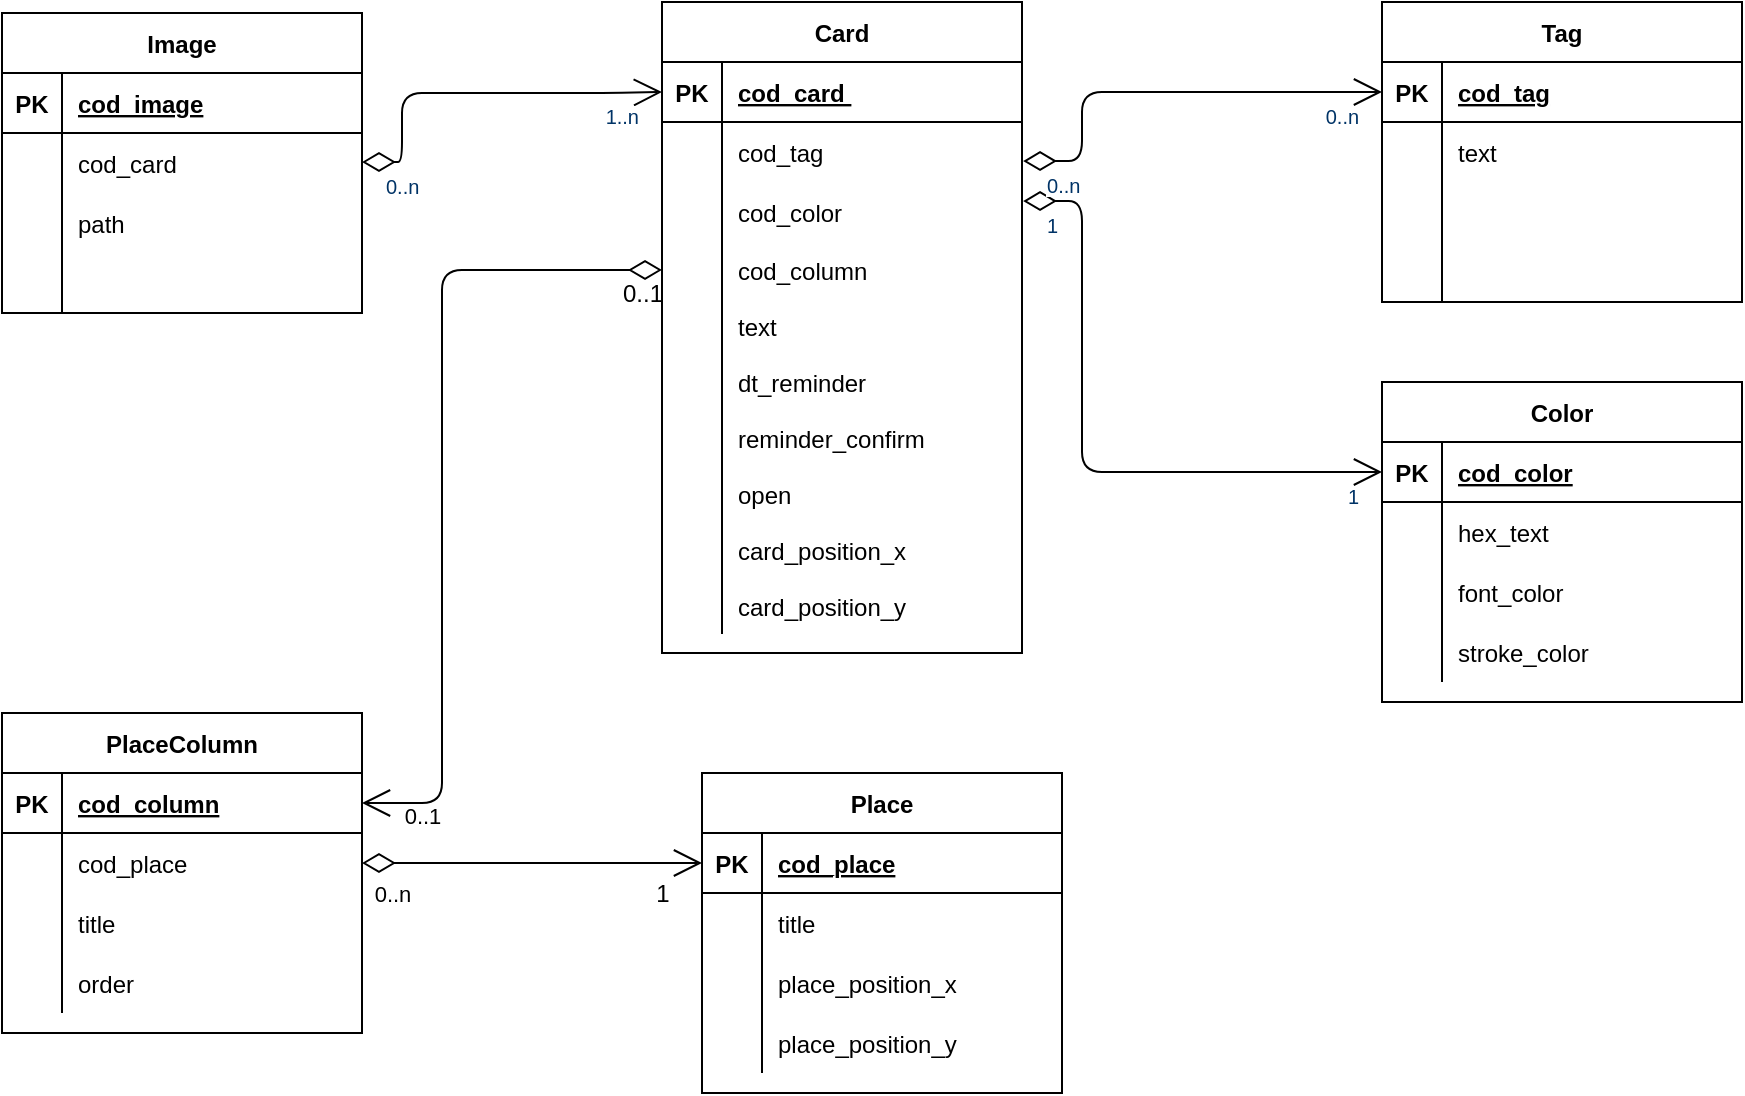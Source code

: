 <mxfile version="15.8.3" type="device"><diagram name="Page-1" id="efa7a0a1-bf9b-a30e-e6df-94a7791c09e9"><mxGraphModel dx="1192" dy="1532" grid="1" gridSize="10" guides="1" tooltips="1" connect="1" arrows="1" fold="1" page="1" pageScale="1" pageWidth="826" pageHeight="1169" background="none" math="0" shadow="0"><root><mxCell id="0"/><mxCell id="1" parent="0"/><mxCell id="PaAdNtw5vP3OzIcPFdJl-118" value="Card" style="shape=table;startSize=30;container=1;collapsible=1;childLayout=tableLayout;fixedRows=1;rowLines=0;fontStyle=1;align=center;resizeLast=1;" vertex="1" parent="1"><mxGeometry x="2050" y="80" width="180" height="325.5" as="geometry"><mxRectangle x="1900" y="310" width="60" height="30" as="alternateBounds"/></mxGeometry></mxCell><mxCell id="PaAdNtw5vP3OzIcPFdJl-119" value="" style="shape=partialRectangle;collapsible=0;dropTarget=0;pointerEvents=0;fillColor=none;top=0;left=0;bottom=1;right=0;points=[[0,0.5],[1,0.5]];portConstraint=eastwest;" vertex="1" parent="PaAdNtw5vP3OzIcPFdJl-118"><mxGeometry y="30" width="180" height="30" as="geometry"/></mxCell><mxCell id="PaAdNtw5vP3OzIcPFdJl-120" value="PK" style="shape=partialRectangle;connectable=0;fillColor=none;top=0;left=0;bottom=0;right=0;fontStyle=1;overflow=hidden;" vertex="1" parent="PaAdNtw5vP3OzIcPFdJl-119"><mxGeometry width="30" height="30" as="geometry"><mxRectangle width="30" height="30" as="alternateBounds"/></mxGeometry></mxCell><mxCell id="PaAdNtw5vP3OzIcPFdJl-121" value="cod_card " style="shape=partialRectangle;connectable=0;fillColor=none;top=0;left=0;bottom=0;right=0;align=left;spacingLeft=6;fontStyle=5;overflow=hidden;" vertex="1" parent="PaAdNtw5vP3OzIcPFdJl-119"><mxGeometry x="30" width="150" height="30" as="geometry"><mxRectangle width="150" height="30" as="alternateBounds"/></mxGeometry></mxCell><mxCell id="PaAdNtw5vP3OzIcPFdJl-122" value="" style="shape=partialRectangle;collapsible=0;dropTarget=0;pointerEvents=0;fillColor=none;top=0;left=0;bottom=0;right=0;points=[[0,0.5],[1,0.5]];portConstraint=eastwest;" vertex="1" parent="PaAdNtw5vP3OzIcPFdJl-118"><mxGeometry y="60" width="180" height="30" as="geometry"/></mxCell><mxCell id="PaAdNtw5vP3OzIcPFdJl-123" value="" style="shape=partialRectangle;connectable=0;fillColor=none;top=0;left=0;bottom=0;right=0;editable=1;overflow=hidden;" vertex="1" parent="PaAdNtw5vP3OzIcPFdJl-122"><mxGeometry width="30" height="30" as="geometry"><mxRectangle width="30" height="30" as="alternateBounds"/></mxGeometry></mxCell><mxCell id="PaAdNtw5vP3OzIcPFdJl-124" value="cod_tag        " style="shape=partialRectangle;connectable=0;fillColor=none;top=0;left=0;bottom=0;right=0;align=left;spacingLeft=6;overflow=hidden;" vertex="1" parent="PaAdNtw5vP3OzIcPFdJl-122"><mxGeometry x="30" width="150" height="30" as="geometry"><mxRectangle width="150" height="30" as="alternateBounds"/></mxGeometry></mxCell><mxCell id="PaAdNtw5vP3OzIcPFdJl-125" value="" style="shape=partialRectangle;collapsible=0;dropTarget=0;pointerEvents=0;fillColor=none;top=0;left=0;bottom=0;right=0;points=[[0,0.5],[1,0.5]];portConstraint=eastwest;" vertex="1" parent="PaAdNtw5vP3OzIcPFdJl-118"><mxGeometry y="90" width="180" height="30" as="geometry"/></mxCell><mxCell id="PaAdNtw5vP3OzIcPFdJl-126" value="" style="shape=partialRectangle;connectable=0;fillColor=none;top=0;left=0;bottom=0;right=0;editable=1;overflow=hidden;" vertex="1" parent="PaAdNtw5vP3OzIcPFdJl-125"><mxGeometry width="30" height="30" as="geometry"><mxRectangle width="30" height="30" as="alternateBounds"/></mxGeometry></mxCell><mxCell id="PaAdNtw5vP3OzIcPFdJl-127" value="cod_color" style="shape=partialRectangle;connectable=0;fillColor=none;top=0;left=0;bottom=0;right=0;align=left;spacingLeft=6;overflow=hidden;" vertex="1" parent="PaAdNtw5vP3OzIcPFdJl-125"><mxGeometry x="30" width="150" height="30" as="geometry"><mxRectangle width="150" height="30" as="alternateBounds"/></mxGeometry></mxCell><mxCell id="PaAdNtw5vP3OzIcPFdJl-128" value="" style="shape=partialRectangle;collapsible=0;dropTarget=0;pointerEvents=0;fillColor=none;top=0;left=0;bottom=0;right=0;points=[[0,0.5],[1,0.5]];portConstraint=eastwest;" vertex="1" parent="PaAdNtw5vP3OzIcPFdJl-118"><mxGeometry y="120" width="180" height="28" as="geometry"/></mxCell><mxCell id="PaAdNtw5vP3OzIcPFdJl-129" value="" style="shape=partialRectangle;connectable=0;fillColor=none;top=0;left=0;bottom=0;right=0;editable=1;overflow=hidden;" vertex="1" parent="PaAdNtw5vP3OzIcPFdJl-128"><mxGeometry width="30" height="28" as="geometry"><mxRectangle width="30" height="28" as="alternateBounds"/></mxGeometry></mxCell><mxCell id="PaAdNtw5vP3OzIcPFdJl-130" value="cod_column" style="shape=partialRectangle;connectable=0;fillColor=none;top=0;left=0;bottom=0;right=0;align=left;spacingLeft=6;overflow=hidden;" vertex="1" parent="PaAdNtw5vP3OzIcPFdJl-128"><mxGeometry x="30" width="150" height="28" as="geometry"><mxRectangle width="150" height="28" as="alternateBounds"/></mxGeometry></mxCell><mxCell id="PaAdNtw5vP3OzIcPFdJl-132" value="" style="shape=partialRectangle;collapsible=0;dropTarget=0;pointerEvents=0;fillColor=none;top=0;left=0;bottom=0;right=0;points=[[0,0.5],[1,0.5]];portConstraint=eastwest;" vertex="1" parent="PaAdNtw5vP3OzIcPFdJl-118"><mxGeometry y="148" width="180" height="28" as="geometry"/></mxCell><mxCell id="PaAdNtw5vP3OzIcPFdJl-133" value="" style="shape=partialRectangle;connectable=0;fillColor=none;top=0;left=0;bottom=0;right=0;editable=1;overflow=hidden;" vertex="1" parent="PaAdNtw5vP3OzIcPFdJl-132"><mxGeometry width="30" height="28" as="geometry"><mxRectangle width="30" height="28" as="alternateBounds"/></mxGeometry></mxCell><mxCell id="PaAdNtw5vP3OzIcPFdJl-134" value="text" style="shape=partialRectangle;connectable=0;fillColor=none;top=0;left=0;bottom=0;right=0;align=left;spacingLeft=6;overflow=hidden;" vertex="1" parent="PaAdNtw5vP3OzIcPFdJl-132"><mxGeometry x="30" width="150" height="28" as="geometry"><mxRectangle width="150" height="28" as="alternateBounds"/></mxGeometry></mxCell><mxCell id="PaAdNtw5vP3OzIcPFdJl-135" value="" style="shape=partialRectangle;collapsible=0;dropTarget=0;pointerEvents=0;fillColor=none;top=0;left=0;bottom=0;right=0;points=[[0,0.5],[1,0.5]];portConstraint=eastwest;" vertex="1" parent="PaAdNtw5vP3OzIcPFdJl-118"><mxGeometry y="176" width="180" height="28" as="geometry"/></mxCell><mxCell id="PaAdNtw5vP3OzIcPFdJl-136" value="" style="shape=partialRectangle;connectable=0;fillColor=none;top=0;left=0;bottom=0;right=0;editable=1;overflow=hidden;" vertex="1" parent="PaAdNtw5vP3OzIcPFdJl-135"><mxGeometry width="30" height="28" as="geometry"><mxRectangle width="30" height="28" as="alternateBounds"/></mxGeometry></mxCell><mxCell id="PaAdNtw5vP3OzIcPFdJl-137" value="dt_reminder" style="shape=partialRectangle;connectable=0;fillColor=none;top=0;left=0;bottom=0;right=0;align=left;spacingLeft=6;overflow=hidden;" vertex="1" parent="PaAdNtw5vP3OzIcPFdJl-135"><mxGeometry x="30" width="150" height="28" as="geometry"><mxRectangle width="150" height="28" as="alternateBounds"/></mxGeometry></mxCell><mxCell id="PaAdNtw5vP3OzIcPFdJl-138" value="" style="shape=partialRectangle;collapsible=0;dropTarget=0;pointerEvents=0;fillColor=none;top=0;left=0;bottom=0;right=0;points=[[0,0.5],[1,0.5]];portConstraint=eastwest;" vertex="1" parent="PaAdNtw5vP3OzIcPFdJl-118"><mxGeometry y="204" width="180" height="28" as="geometry"/></mxCell><mxCell id="PaAdNtw5vP3OzIcPFdJl-139" value="" style="shape=partialRectangle;connectable=0;fillColor=none;top=0;left=0;bottom=0;right=0;editable=1;overflow=hidden;" vertex="1" parent="PaAdNtw5vP3OzIcPFdJl-138"><mxGeometry width="30" height="28" as="geometry"><mxRectangle width="30" height="28" as="alternateBounds"/></mxGeometry></mxCell><mxCell id="PaAdNtw5vP3OzIcPFdJl-140" value="reminder_confirm" style="shape=partialRectangle;connectable=0;fillColor=none;top=0;left=0;bottom=0;right=0;align=left;spacingLeft=6;overflow=hidden;" vertex="1" parent="PaAdNtw5vP3OzIcPFdJl-138"><mxGeometry x="30" width="150" height="28" as="geometry"><mxRectangle width="150" height="28" as="alternateBounds"/></mxGeometry></mxCell><mxCell id="PaAdNtw5vP3OzIcPFdJl-141" value="" style="shape=partialRectangle;collapsible=0;dropTarget=0;pointerEvents=0;fillColor=none;top=0;left=0;bottom=0;right=0;points=[[0,0.5],[1,0.5]];portConstraint=eastwest;" vertex="1" parent="PaAdNtw5vP3OzIcPFdJl-118"><mxGeometry y="232" width="180" height="28" as="geometry"/></mxCell><mxCell id="PaAdNtw5vP3OzIcPFdJl-142" value="" style="shape=partialRectangle;connectable=0;fillColor=none;top=0;left=0;bottom=0;right=0;editable=1;overflow=hidden;" vertex="1" parent="PaAdNtw5vP3OzIcPFdJl-141"><mxGeometry width="30" height="28" as="geometry"><mxRectangle width="30" height="28" as="alternateBounds"/></mxGeometry></mxCell><mxCell id="PaAdNtw5vP3OzIcPFdJl-143" value="open" style="shape=partialRectangle;connectable=0;fillColor=none;top=0;left=0;bottom=0;right=0;align=left;spacingLeft=6;overflow=hidden;" vertex="1" parent="PaAdNtw5vP3OzIcPFdJl-141"><mxGeometry x="30" width="150" height="28" as="geometry"><mxRectangle width="150" height="28" as="alternateBounds"/></mxGeometry></mxCell><mxCell id="PaAdNtw5vP3OzIcPFdJl-144" value="" style="shape=partialRectangle;collapsible=0;dropTarget=0;pointerEvents=0;fillColor=none;top=0;left=0;bottom=0;right=0;points=[[0,0.5],[1,0.5]];portConstraint=eastwest;" vertex="1" parent="PaAdNtw5vP3OzIcPFdJl-118"><mxGeometry y="260" width="180" height="28" as="geometry"/></mxCell><mxCell id="PaAdNtw5vP3OzIcPFdJl-145" value="" style="shape=partialRectangle;connectable=0;fillColor=none;top=0;left=0;bottom=0;right=0;editable=1;overflow=hidden;" vertex="1" parent="PaAdNtw5vP3OzIcPFdJl-144"><mxGeometry width="30" height="28" as="geometry"><mxRectangle width="30" height="28" as="alternateBounds"/></mxGeometry></mxCell><mxCell id="PaAdNtw5vP3OzIcPFdJl-146" value="card_position_x" style="shape=partialRectangle;connectable=0;fillColor=none;top=0;left=0;bottom=0;right=0;align=left;spacingLeft=6;overflow=hidden;" vertex="1" parent="PaAdNtw5vP3OzIcPFdJl-144"><mxGeometry x="30" width="150" height="28" as="geometry"><mxRectangle width="150" height="28" as="alternateBounds"/></mxGeometry></mxCell><mxCell id="PaAdNtw5vP3OzIcPFdJl-153" value="" style="shape=partialRectangle;collapsible=0;dropTarget=0;pointerEvents=0;fillColor=none;top=0;left=0;bottom=0;right=0;points=[[0,0.5],[1,0.5]];portConstraint=eastwest;" vertex="1" parent="PaAdNtw5vP3OzIcPFdJl-118"><mxGeometry y="288" width="180" height="28" as="geometry"/></mxCell><mxCell id="PaAdNtw5vP3OzIcPFdJl-154" value="" style="shape=partialRectangle;connectable=0;fillColor=none;top=0;left=0;bottom=0;right=0;editable=1;overflow=hidden;" vertex="1" parent="PaAdNtw5vP3OzIcPFdJl-153"><mxGeometry width="30" height="28" as="geometry"><mxRectangle width="30" height="28" as="alternateBounds"/></mxGeometry></mxCell><mxCell id="PaAdNtw5vP3OzIcPFdJl-155" value="card_position_y" style="shape=partialRectangle;connectable=0;fillColor=none;top=0;left=0;bottom=0;right=0;align=left;spacingLeft=6;overflow=hidden;" vertex="1" parent="PaAdNtw5vP3OzIcPFdJl-153"><mxGeometry x="30" width="150" height="28" as="geometry"><mxRectangle width="150" height="28" as="alternateBounds"/></mxGeometry></mxCell><mxCell id="PaAdNtw5vP3OzIcPFdJl-156" value="Color" style="shape=table;startSize=30;container=1;collapsible=1;childLayout=tableLayout;fixedRows=1;rowLines=0;fontStyle=1;align=center;resizeLast=1;" vertex="1" parent="1"><mxGeometry x="2410" y="270" width="180" height="160" as="geometry"/></mxCell><mxCell id="PaAdNtw5vP3OzIcPFdJl-157" value="" style="shape=partialRectangle;collapsible=0;dropTarget=0;pointerEvents=0;fillColor=none;top=0;left=0;bottom=1;right=0;points=[[0,0.5],[1,0.5]];portConstraint=eastwest;" vertex="1" parent="PaAdNtw5vP3OzIcPFdJl-156"><mxGeometry y="30" width="180" height="30" as="geometry"/></mxCell><mxCell id="PaAdNtw5vP3OzIcPFdJl-158" value="PK" style="shape=partialRectangle;connectable=0;fillColor=none;top=0;left=0;bottom=0;right=0;fontStyle=1;overflow=hidden;" vertex="1" parent="PaAdNtw5vP3OzIcPFdJl-157"><mxGeometry width="30" height="30" as="geometry"><mxRectangle width="30" height="30" as="alternateBounds"/></mxGeometry></mxCell><mxCell id="PaAdNtw5vP3OzIcPFdJl-159" value="cod_color" style="shape=partialRectangle;connectable=0;fillColor=none;top=0;left=0;bottom=0;right=0;align=left;spacingLeft=6;fontStyle=5;overflow=hidden;" vertex="1" parent="PaAdNtw5vP3OzIcPFdJl-157"><mxGeometry x="30" width="150" height="30" as="geometry"><mxRectangle width="150" height="30" as="alternateBounds"/></mxGeometry></mxCell><mxCell id="PaAdNtw5vP3OzIcPFdJl-160" value="" style="shape=partialRectangle;collapsible=0;dropTarget=0;pointerEvents=0;fillColor=none;top=0;left=0;bottom=0;right=0;points=[[0,0.5],[1,0.5]];portConstraint=eastwest;" vertex="1" parent="PaAdNtw5vP3OzIcPFdJl-156"><mxGeometry y="60" width="180" height="30" as="geometry"/></mxCell><mxCell id="PaAdNtw5vP3OzIcPFdJl-161" value="" style="shape=partialRectangle;connectable=0;fillColor=none;top=0;left=0;bottom=0;right=0;editable=1;overflow=hidden;" vertex="1" parent="PaAdNtw5vP3OzIcPFdJl-160"><mxGeometry width="30" height="30" as="geometry"><mxRectangle width="30" height="30" as="alternateBounds"/></mxGeometry></mxCell><mxCell id="PaAdNtw5vP3OzIcPFdJl-162" value="hex_text" style="shape=partialRectangle;connectable=0;fillColor=none;top=0;left=0;bottom=0;right=0;align=left;spacingLeft=6;overflow=hidden;" vertex="1" parent="PaAdNtw5vP3OzIcPFdJl-160"><mxGeometry x="30" width="150" height="30" as="geometry"><mxRectangle width="150" height="30" as="alternateBounds"/></mxGeometry></mxCell><mxCell id="PaAdNtw5vP3OzIcPFdJl-163" value="" style="shape=partialRectangle;collapsible=0;dropTarget=0;pointerEvents=0;fillColor=none;top=0;left=0;bottom=0;right=0;points=[[0,0.5],[1,0.5]];portConstraint=eastwest;" vertex="1" parent="PaAdNtw5vP3OzIcPFdJl-156"><mxGeometry y="90" width="180" height="30" as="geometry"/></mxCell><mxCell id="PaAdNtw5vP3OzIcPFdJl-164" value="" style="shape=partialRectangle;connectable=0;fillColor=none;top=0;left=0;bottom=0;right=0;editable=1;overflow=hidden;" vertex="1" parent="PaAdNtw5vP3OzIcPFdJl-163"><mxGeometry width="30" height="30" as="geometry"><mxRectangle width="30" height="30" as="alternateBounds"/></mxGeometry></mxCell><mxCell id="PaAdNtw5vP3OzIcPFdJl-165" value="font_color" style="shape=partialRectangle;connectable=0;fillColor=none;top=0;left=0;bottom=0;right=0;align=left;spacingLeft=6;overflow=hidden;" vertex="1" parent="PaAdNtw5vP3OzIcPFdJl-163"><mxGeometry x="30" width="150" height="30" as="geometry"><mxRectangle width="150" height="30" as="alternateBounds"/></mxGeometry></mxCell><mxCell id="PaAdNtw5vP3OzIcPFdJl-166" value="" style="shape=partialRectangle;collapsible=0;dropTarget=0;pointerEvents=0;fillColor=none;top=0;left=0;bottom=0;right=0;points=[[0,0.5],[1,0.5]];portConstraint=eastwest;" vertex="1" parent="PaAdNtw5vP3OzIcPFdJl-156"><mxGeometry y="120" width="180" height="30" as="geometry"/></mxCell><mxCell id="PaAdNtw5vP3OzIcPFdJl-167" value="" style="shape=partialRectangle;connectable=0;fillColor=none;top=0;left=0;bottom=0;right=0;editable=1;overflow=hidden;" vertex="1" parent="PaAdNtw5vP3OzIcPFdJl-166"><mxGeometry width="30" height="30" as="geometry"><mxRectangle width="30" height="30" as="alternateBounds"/></mxGeometry></mxCell><mxCell id="PaAdNtw5vP3OzIcPFdJl-168" value="stroke_color" style="shape=partialRectangle;connectable=0;fillColor=none;top=0;left=0;bottom=0;right=0;align=left;spacingLeft=6;overflow=hidden;" vertex="1" parent="PaAdNtw5vP3OzIcPFdJl-166"><mxGeometry x="30" width="150" height="30" as="geometry"><mxRectangle width="150" height="30" as="alternateBounds"/></mxGeometry></mxCell><mxCell id="PaAdNtw5vP3OzIcPFdJl-172" value="" style="endArrow=open;endSize=12;startArrow=diamondThin;startSize=14;startFill=0;edgeStyle=orthogonalEdgeStyle;entryX=0;entryY=0.5;entryDx=0;entryDy=0;exitX=1.003;exitY=0.318;exitDx=0;exitDy=0;exitPerimeter=0;" edge="1" parent="1" source="PaAdNtw5vP3OzIcPFdJl-125" target="PaAdNtw5vP3OzIcPFdJl-157"><mxGeometry x="2179.36" y="217.5" as="geometry"><mxPoint x="2200" y="197.5" as="sourcePoint"/><mxPoint x="2290" y="197.5" as="targetPoint"/><Array as="points"><mxPoint x="2260" y="180"/><mxPoint x="2260" y="315"/></Array></mxGeometry></mxCell><mxCell id="PaAdNtw5vP3OzIcPFdJl-173" value="1" style="resizable=0;align=left;verticalAlign=top;labelBackgroundColor=#ffffff;fontSize=10;strokeColor=#003366;shadow=1;fillColor=#D4E1F5;fontColor=#003366" connectable="0" vertex="1" parent="PaAdNtw5vP3OzIcPFdJl-172"><mxGeometry x="-1" relative="1" as="geometry"><mxPoint x="10" as="offset"/></mxGeometry></mxCell><mxCell id="PaAdNtw5vP3OzIcPFdJl-174" value="1" style="resizable=0;align=right;verticalAlign=top;labelBackgroundColor=#ffffff;fontSize=10;strokeColor=#003366;shadow=1;fillColor=#D4E1F5;fontColor=#003366" connectable="0" vertex="1" parent="PaAdNtw5vP3OzIcPFdJl-172"><mxGeometry x="1" relative="1" as="geometry"><mxPoint x="-10" as="offset"/></mxGeometry></mxCell><mxCell id="PaAdNtw5vP3OzIcPFdJl-175" value="Image" style="shape=table;startSize=30;container=1;collapsible=1;childLayout=tableLayout;fixedRows=1;rowLines=0;fontStyle=1;align=center;resizeLast=1;" vertex="1" parent="1"><mxGeometry x="1720" y="85.5" width="180" height="150" as="geometry"/></mxCell><mxCell id="PaAdNtw5vP3OzIcPFdJl-176" value="" style="shape=partialRectangle;collapsible=0;dropTarget=0;pointerEvents=0;fillColor=none;top=0;left=0;bottom=1;right=0;points=[[0,0.5],[1,0.5]];portConstraint=eastwest;" vertex="1" parent="PaAdNtw5vP3OzIcPFdJl-175"><mxGeometry y="30" width="180" height="30" as="geometry"/></mxCell><mxCell id="PaAdNtw5vP3OzIcPFdJl-177" value="PK" style="shape=partialRectangle;connectable=0;fillColor=none;top=0;left=0;bottom=0;right=0;fontStyle=1;overflow=hidden;" vertex="1" parent="PaAdNtw5vP3OzIcPFdJl-176"><mxGeometry width="30" height="30" as="geometry"><mxRectangle width="30" height="30" as="alternateBounds"/></mxGeometry></mxCell><mxCell id="PaAdNtw5vP3OzIcPFdJl-178" value="cod_image" style="shape=partialRectangle;connectable=0;fillColor=none;top=0;left=0;bottom=0;right=0;align=left;spacingLeft=6;fontStyle=5;overflow=hidden;" vertex="1" parent="PaAdNtw5vP3OzIcPFdJl-176"><mxGeometry x="30" width="150" height="30" as="geometry"><mxRectangle width="150" height="30" as="alternateBounds"/></mxGeometry></mxCell><mxCell id="PaAdNtw5vP3OzIcPFdJl-179" value="" style="shape=partialRectangle;collapsible=0;dropTarget=0;pointerEvents=0;fillColor=none;top=0;left=0;bottom=0;right=0;points=[[0,0.5],[1,0.5]];portConstraint=eastwest;" vertex="1" parent="PaAdNtw5vP3OzIcPFdJl-175"><mxGeometry y="60" width="180" height="30" as="geometry"/></mxCell><mxCell id="PaAdNtw5vP3OzIcPFdJl-180" value="" style="shape=partialRectangle;connectable=0;fillColor=none;top=0;left=0;bottom=0;right=0;editable=1;overflow=hidden;" vertex="1" parent="PaAdNtw5vP3OzIcPFdJl-179"><mxGeometry width="30" height="30" as="geometry"><mxRectangle width="30" height="30" as="alternateBounds"/></mxGeometry></mxCell><mxCell id="PaAdNtw5vP3OzIcPFdJl-181" value="cod_card" style="shape=partialRectangle;connectable=0;fillColor=none;top=0;left=0;bottom=0;right=0;align=left;spacingLeft=6;overflow=hidden;" vertex="1" parent="PaAdNtw5vP3OzIcPFdJl-179"><mxGeometry x="30" width="150" height="30" as="geometry"><mxRectangle width="150" height="30" as="alternateBounds"/></mxGeometry></mxCell><mxCell id="PaAdNtw5vP3OzIcPFdJl-182" value="" style="shape=partialRectangle;collapsible=0;dropTarget=0;pointerEvents=0;fillColor=none;top=0;left=0;bottom=0;right=0;points=[[0,0.5],[1,0.5]];portConstraint=eastwest;" vertex="1" parent="PaAdNtw5vP3OzIcPFdJl-175"><mxGeometry y="90" width="180" height="30" as="geometry"/></mxCell><mxCell id="PaAdNtw5vP3OzIcPFdJl-183" value="" style="shape=partialRectangle;connectable=0;fillColor=none;top=0;left=0;bottom=0;right=0;editable=1;overflow=hidden;" vertex="1" parent="PaAdNtw5vP3OzIcPFdJl-182"><mxGeometry width="30" height="30" as="geometry"><mxRectangle width="30" height="30" as="alternateBounds"/></mxGeometry></mxCell><mxCell id="PaAdNtw5vP3OzIcPFdJl-184" value="path" style="shape=partialRectangle;connectable=0;fillColor=none;top=0;left=0;bottom=0;right=0;align=left;spacingLeft=6;overflow=hidden;" vertex="1" parent="PaAdNtw5vP3OzIcPFdJl-182"><mxGeometry x="30" width="150" height="30" as="geometry"><mxRectangle width="150" height="30" as="alternateBounds"/></mxGeometry></mxCell><mxCell id="PaAdNtw5vP3OzIcPFdJl-185" value="" style="shape=partialRectangle;collapsible=0;dropTarget=0;pointerEvents=0;fillColor=none;top=0;left=0;bottom=0;right=0;points=[[0,0.5],[1,0.5]];portConstraint=eastwest;" vertex="1" parent="PaAdNtw5vP3OzIcPFdJl-175"><mxGeometry y="120" width="180" height="30" as="geometry"/></mxCell><mxCell id="PaAdNtw5vP3OzIcPFdJl-186" value="" style="shape=partialRectangle;connectable=0;fillColor=none;top=0;left=0;bottom=0;right=0;editable=1;overflow=hidden;" vertex="1" parent="PaAdNtw5vP3OzIcPFdJl-185"><mxGeometry width="30" height="30" as="geometry"><mxRectangle width="30" height="30" as="alternateBounds"/></mxGeometry></mxCell><mxCell id="PaAdNtw5vP3OzIcPFdJl-187" value="" style="shape=partialRectangle;connectable=0;fillColor=none;top=0;left=0;bottom=0;right=0;align=left;spacingLeft=6;overflow=hidden;" vertex="1" parent="PaAdNtw5vP3OzIcPFdJl-185"><mxGeometry x="30" width="150" height="30" as="geometry"><mxRectangle width="150" height="30" as="alternateBounds"/></mxGeometry></mxCell><mxCell id="PaAdNtw5vP3OzIcPFdJl-188" value="" style="endArrow=open;endSize=12;startArrow=diamondThin;startSize=14;startFill=0;edgeStyle=orthogonalEdgeStyle;entryX=0;entryY=0.5;entryDx=0;entryDy=0;" edge="1" parent="1" target="PaAdNtw5vP3OzIcPFdJl-119"><mxGeometry x="1879.36" y="180" as="geometry"><mxPoint x="1900" y="160" as="sourcePoint"/><mxPoint x="2050" y="98" as="targetPoint"/><Array as="points"><mxPoint x="1920" y="160.5"/><mxPoint x="1920" y="125.5"/><mxPoint x="2020" y="125.5"/></Array></mxGeometry></mxCell><mxCell id="PaAdNtw5vP3OzIcPFdJl-189" value="0..n" style="resizable=0;align=left;verticalAlign=top;labelBackgroundColor=#ffffff;fontSize=10;strokeColor=#003366;shadow=1;fillColor=#D4E1F5;fontColor=#003366" connectable="0" vertex="1" parent="PaAdNtw5vP3OzIcPFdJl-188"><mxGeometry x="-1" relative="1" as="geometry"><mxPoint x="10" as="offset"/></mxGeometry></mxCell><mxCell id="PaAdNtw5vP3OzIcPFdJl-190" value="1..n" style="resizable=0;align=right;verticalAlign=top;labelBackgroundColor=#ffffff;fontSize=10;strokeColor=#003366;shadow=1;fillColor=#D4E1F5;fontColor=#003366" connectable="0" vertex="1" parent="PaAdNtw5vP3OzIcPFdJl-188"><mxGeometry x="1" relative="1" as="geometry"><mxPoint x="-10" as="offset"/></mxGeometry></mxCell><mxCell id="PaAdNtw5vP3OzIcPFdJl-191" value="PlaceColumn" style="shape=table;startSize=30;container=1;collapsible=1;childLayout=tableLayout;fixedRows=1;rowLines=0;fontStyle=1;align=center;resizeLast=1;" vertex="1" parent="1"><mxGeometry x="1720" y="435.5" width="180" height="160" as="geometry"/></mxCell><mxCell id="PaAdNtw5vP3OzIcPFdJl-192" value="" style="shape=partialRectangle;collapsible=0;dropTarget=0;pointerEvents=0;fillColor=none;top=0;left=0;bottom=1;right=0;points=[[0,0.5],[1,0.5]];portConstraint=eastwest;" vertex="1" parent="PaAdNtw5vP3OzIcPFdJl-191"><mxGeometry y="30" width="180" height="30" as="geometry"/></mxCell><mxCell id="PaAdNtw5vP3OzIcPFdJl-193" value="PK" style="shape=partialRectangle;connectable=0;fillColor=none;top=0;left=0;bottom=0;right=0;fontStyle=1;overflow=hidden;" vertex="1" parent="PaAdNtw5vP3OzIcPFdJl-192"><mxGeometry width="30" height="30" as="geometry"><mxRectangle width="30" height="30" as="alternateBounds"/></mxGeometry></mxCell><mxCell id="PaAdNtw5vP3OzIcPFdJl-194" value="cod_column" style="shape=partialRectangle;connectable=0;fillColor=none;top=0;left=0;bottom=0;right=0;align=left;spacingLeft=6;fontStyle=5;overflow=hidden;" vertex="1" parent="PaAdNtw5vP3OzIcPFdJl-192"><mxGeometry x="30" width="150" height="30" as="geometry"><mxRectangle width="150" height="30" as="alternateBounds"/></mxGeometry></mxCell><mxCell id="PaAdNtw5vP3OzIcPFdJl-195" value="" style="shape=partialRectangle;collapsible=0;dropTarget=0;pointerEvents=0;fillColor=none;top=0;left=0;bottom=0;right=0;points=[[0,0.5],[1,0.5]];portConstraint=eastwest;" vertex="1" parent="PaAdNtw5vP3OzIcPFdJl-191"><mxGeometry y="60" width="180" height="30" as="geometry"/></mxCell><mxCell id="PaAdNtw5vP3OzIcPFdJl-196" value="" style="shape=partialRectangle;connectable=0;fillColor=none;top=0;left=0;bottom=0;right=0;editable=1;overflow=hidden;" vertex="1" parent="PaAdNtw5vP3OzIcPFdJl-195"><mxGeometry width="30" height="30" as="geometry"><mxRectangle width="30" height="30" as="alternateBounds"/></mxGeometry></mxCell><mxCell id="PaAdNtw5vP3OzIcPFdJl-197" value="cod_place" style="shape=partialRectangle;connectable=0;fillColor=none;top=0;left=0;bottom=0;right=0;align=left;spacingLeft=6;overflow=hidden;" vertex="1" parent="PaAdNtw5vP3OzIcPFdJl-195"><mxGeometry x="30" width="150" height="30" as="geometry"><mxRectangle width="150" height="30" as="alternateBounds"/></mxGeometry></mxCell><mxCell id="PaAdNtw5vP3OzIcPFdJl-198" value="" style="shape=partialRectangle;collapsible=0;dropTarget=0;pointerEvents=0;fillColor=none;top=0;left=0;bottom=0;right=0;points=[[0,0.5],[1,0.5]];portConstraint=eastwest;" vertex="1" parent="PaAdNtw5vP3OzIcPFdJl-191"><mxGeometry y="90" width="180" height="30" as="geometry"/></mxCell><mxCell id="PaAdNtw5vP3OzIcPFdJl-199" value="" style="shape=partialRectangle;connectable=0;fillColor=none;top=0;left=0;bottom=0;right=0;editable=1;overflow=hidden;" vertex="1" parent="PaAdNtw5vP3OzIcPFdJl-198"><mxGeometry width="30" height="30" as="geometry"><mxRectangle width="30" height="30" as="alternateBounds"/></mxGeometry></mxCell><mxCell id="PaAdNtw5vP3OzIcPFdJl-200" value="title" style="shape=partialRectangle;connectable=0;fillColor=none;top=0;left=0;bottom=0;right=0;align=left;spacingLeft=6;overflow=hidden;" vertex="1" parent="PaAdNtw5vP3OzIcPFdJl-198"><mxGeometry x="30" width="150" height="30" as="geometry"><mxRectangle width="150" height="30" as="alternateBounds"/></mxGeometry></mxCell><mxCell id="PaAdNtw5vP3OzIcPFdJl-201" value="" style="shape=partialRectangle;collapsible=0;dropTarget=0;pointerEvents=0;fillColor=none;top=0;left=0;bottom=0;right=0;points=[[0,0.5],[1,0.5]];portConstraint=eastwest;" vertex="1" parent="PaAdNtw5vP3OzIcPFdJl-191"><mxGeometry y="120" width="180" height="30" as="geometry"/></mxCell><mxCell id="PaAdNtw5vP3OzIcPFdJl-202" value="" style="shape=partialRectangle;connectable=0;fillColor=none;top=0;left=0;bottom=0;right=0;editable=1;overflow=hidden;" vertex="1" parent="PaAdNtw5vP3OzIcPFdJl-201"><mxGeometry width="30" height="30" as="geometry"><mxRectangle width="30" height="30" as="alternateBounds"/></mxGeometry></mxCell><mxCell id="PaAdNtw5vP3OzIcPFdJl-203" value="order" style="shape=partialRectangle;connectable=0;fillColor=none;top=0;left=0;bottom=0;right=0;align=left;spacingLeft=6;overflow=hidden;" vertex="1" parent="PaAdNtw5vP3OzIcPFdJl-201"><mxGeometry x="30" width="150" height="30" as="geometry"><mxRectangle width="150" height="30" as="alternateBounds"/></mxGeometry></mxCell><mxCell id="PaAdNtw5vP3OzIcPFdJl-204" value="" style="endArrow=open;endSize=12;startArrow=diamondThin;startSize=14;startFill=0;edgeStyle=orthogonalEdgeStyle;entryX=1;entryY=0.5;entryDx=0;entryDy=0;exitX=0;exitY=0.5;exitDx=0;exitDy=0;" edge="1" parent="1" source="PaAdNtw5vP3OzIcPFdJl-128" target="PaAdNtw5vP3OzIcPFdJl-192"><mxGeometry x="1839.36" y="340.5" as="geometry"><mxPoint x="1860" y="320.5" as="sourcePoint"/><mxPoint x="2010" y="285.5" as="targetPoint"/><Array as="points"><mxPoint x="1940" y="214.5"/><mxPoint x="1940" y="480.5"/></Array></mxGeometry></mxCell><mxCell id="PaAdNtw5vP3OzIcPFdJl-205" value="" style="resizable=0;align=left;verticalAlign=top;labelBackgroundColor=#ffffff;fontSize=10;strokeColor=#003366;shadow=1;fillColor=#D4E1F5;fontColor=#003366" connectable="0" vertex="1" parent="PaAdNtw5vP3OzIcPFdJl-204"><mxGeometry x="-1" relative="1" as="geometry"><mxPoint x="10" as="offset"/></mxGeometry></mxCell><mxCell id="PaAdNtw5vP3OzIcPFdJl-206" value="" style="resizable=0;align=right;verticalAlign=top;labelBackgroundColor=#ffffff;fontSize=10;strokeColor=#003366;shadow=1;fillColor=#D4E1F5;fontColor=#003366" connectable="0" vertex="1" parent="PaAdNtw5vP3OzIcPFdJl-204"><mxGeometry x="1" relative="1" as="geometry"><mxPoint x="-10" as="offset"/></mxGeometry></mxCell><mxCell id="PaAdNtw5vP3OzIcPFdJl-208" value="0..1" style="edgeLabel;html=1;align=center;verticalAlign=middle;resizable=0;points=[];" vertex="1" connectable="0" parent="PaAdNtw5vP3OzIcPFdJl-204"><mxGeometry relative="1" as="geometry"><mxPoint x="-10" y="174" as="offset"/></mxGeometry></mxCell><mxCell id="PaAdNtw5vP3OzIcPFdJl-207" value="0..1" style="text;html=1;align=center;verticalAlign=middle;resizable=0;points=[];autosize=1;strokeColor=none;fillColor=none;" vertex="1" parent="1"><mxGeometry x="2020" y="215.5" width="40" height="20" as="geometry"/></mxCell><mxCell id="PaAdNtw5vP3OzIcPFdJl-209" value="Place" style="shape=table;startSize=30;container=1;collapsible=1;childLayout=tableLayout;fixedRows=1;rowLines=0;fontStyle=1;align=center;resizeLast=1;" vertex="1" parent="1"><mxGeometry x="2070" y="465.5" width="180" height="160" as="geometry"/></mxCell><mxCell id="PaAdNtw5vP3OzIcPFdJl-210" value="" style="shape=partialRectangle;collapsible=0;dropTarget=0;pointerEvents=0;fillColor=none;top=0;left=0;bottom=1;right=0;points=[[0,0.5],[1,0.5]];portConstraint=eastwest;" vertex="1" parent="PaAdNtw5vP3OzIcPFdJl-209"><mxGeometry y="30" width="180" height="30" as="geometry"/></mxCell><mxCell id="PaAdNtw5vP3OzIcPFdJl-211" value="PK" style="shape=partialRectangle;connectable=0;fillColor=none;top=0;left=0;bottom=0;right=0;fontStyle=1;overflow=hidden;" vertex="1" parent="PaAdNtw5vP3OzIcPFdJl-210"><mxGeometry width="30" height="30" as="geometry"><mxRectangle width="30" height="30" as="alternateBounds"/></mxGeometry></mxCell><mxCell id="PaAdNtw5vP3OzIcPFdJl-212" value="cod_place" style="shape=partialRectangle;connectable=0;fillColor=none;top=0;left=0;bottom=0;right=0;align=left;spacingLeft=6;fontStyle=5;overflow=hidden;" vertex="1" parent="PaAdNtw5vP3OzIcPFdJl-210"><mxGeometry x="30" width="150" height="30" as="geometry"><mxRectangle width="150" height="30" as="alternateBounds"/></mxGeometry></mxCell><mxCell id="PaAdNtw5vP3OzIcPFdJl-213" value="" style="shape=partialRectangle;collapsible=0;dropTarget=0;pointerEvents=0;fillColor=none;top=0;left=0;bottom=0;right=0;points=[[0,0.5],[1,0.5]];portConstraint=eastwest;" vertex="1" parent="PaAdNtw5vP3OzIcPFdJl-209"><mxGeometry y="60" width="180" height="30" as="geometry"/></mxCell><mxCell id="PaAdNtw5vP3OzIcPFdJl-214" value="" style="shape=partialRectangle;connectable=0;fillColor=none;top=0;left=0;bottom=0;right=0;editable=1;overflow=hidden;" vertex="1" parent="PaAdNtw5vP3OzIcPFdJl-213"><mxGeometry width="30" height="30" as="geometry"><mxRectangle width="30" height="30" as="alternateBounds"/></mxGeometry></mxCell><mxCell id="PaAdNtw5vP3OzIcPFdJl-215" value="title" style="shape=partialRectangle;connectable=0;fillColor=none;top=0;left=0;bottom=0;right=0;align=left;spacingLeft=6;overflow=hidden;" vertex="1" parent="PaAdNtw5vP3OzIcPFdJl-213"><mxGeometry x="30" width="150" height="30" as="geometry"><mxRectangle width="150" height="30" as="alternateBounds"/></mxGeometry></mxCell><mxCell id="PaAdNtw5vP3OzIcPFdJl-216" value="" style="shape=partialRectangle;collapsible=0;dropTarget=0;pointerEvents=0;fillColor=none;top=0;left=0;bottom=0;right=0;points=[[0,0.5],[1,0.5]];portConstraint=eastwest;" vertex="1" parent="PaAdNtw5vP3OzIcPFdJl-209"><mxGeometry y="90" width="180" height="30" as="geometry"/></mxCell><mxCell id="PaAdNtw5vP3OzIcPFdJl-217" value="" style="shape=partialRectangle;connectable=0;fillColor=none;top=0;left=0;bottom=0;right=0;editable=1;overflow=hidden;" vertex="1" parent="PaAdNtw5vP3OzIcPFdJl-216"><mxGeometry width="30" height="30" as="geometry"><mxRectangle width="30" height="30" as="alternateBounds"/></mxGeometry></mxCell><mxCell id="PaAdNtw5vP3OzIcPFdJl-218" value="place_position_x" style="shape=partialRectangle;connectable=0;fillColor=none;top=0;left=0;bottom=0;right=0;align=left;spacingLeft=6;overflow=hidden;" vertex="1" parent="PaAdNtw5vP3OzIcPFdJl-216"><mxGeometry x="30" width="150" height="30" as="geometry"><mxRectangle width="150" height="30" as="alternateBounds"/></mxGeometry></mxCell><mxCell id="PaAdNtw5vP3OzIcPFdJl-219" value="" style="shape=partialRectangle;collapsible=0;dropTarget=0;pointerEvents=0;fillColor=none;top=0;left=0;bottom=0;right=0;points=[[0,0.5],[1,0.5]];portConstraint=eastwest;" vertex="1" parent="PaAdNtw5vP3OzIcPFdJl-209"><mxGeometry y="120" width="180" height="30" as="geometry"/></mxCell><mxCell id="PaAdNtw5vP3OzIcPFdJl-220" value="" style="shape=partialRectangle;connectable=0;fillColor=none;top=0;left=0;bottom=0;right=0;editable=1;overflow=hidden;" vertex="1" parent="PaAdNtw5vP3OzIcPFdJl-219"><mxGeometry width="30" height="30" as="geometry"><mxRectangle width="30" height="30" as="alternateBounds"/></mxGeometry></mxCell><mxCell id="PaAdNtw5vP3OzIcPFdJl-221" value="place_position_y" style="shape=partialRectangle;connectable=0;fillColor=none;top=0;left=0;bottom=0;right=0;align=left;spacingLeft=6;overflow=hidden;" vertex="1" parent="PaAdNtw5vP3OzIcPFdJl-219"><mxGeometry x="30" width="150" height="30" as="geometry"><mxRectangle width="150" height="30" as="alternateBounds"/></mxGeometry></mxCell><mxCell id="PaAdNtw5vP3OzIcPFdJl-222" value="" style="endArrow=open;endSize=12;startArrow=diamondThin;startSize=14;startFill=0;edgeStyle=orthogonalEdgeStyle;entryX=0;entryY=0.5;entryDx=0;entryDy=0;exitX=1;exitY=0.5;exitDx=0;exitDy=0;" edge="1" parent="1" source="PaAdNtw5vP3OzIcPFdJl-195" target="PaAdNtw5vP3OzIcPFdJl-210"><mxGeometry x="1824.36" y="653.96" as="geometry"><mxPoint x="2035" y="527.46" as="sourcePoint"/><mxPoint x="1885" y="793.96" as="targetPoint"/><Array as="points"><mxPoint x="2050" y="510.5"/></Array></mxGeometry></mxCell><mxCell id="PaAdNtw5vP3OzIcPFdJl-223" value="" style="resizable=0;align=left;verticalAlign=top;labelBackgroundColor=#ffffff;fontSize=10;strokeColor=#003366;shadow=1;fillColor=#D4E1F5;fontColor=#003366" connectable="0" vertex="1" parent="PaAdNtw5vP3OzIcPFdJl-222"><mxGeometry x="-1" relative="1" as="geometry"><mxPoint x="10" as="offset"/></mxGeometry></mxCell><mxCell id="PaAdNtw5vP3OzIcPFdJl-224" value="" style="resizable=0;align=right;verticalAlign=top;labelBackgroundColor=#ffffff;fontSize=10;strokeColor=#003366;shadow=1;fillColor=#D4E1F5;fontColor=#003366" connectable="0" vertex="1" parent="PaAdNtw5vP3OzIcPFdJl-222"><mxGeometry x="1" relative="1" as="geometry"><mxPoint x="-10" as="offset"/></mxGeometry></mxCell><mxCell id="PaAdNtw5vP3OzIcPFdJl-226" value="0..n" style="edgeLabel;html=1;align=center;verticalAlign=middle;resizable=0;points=[];" vertex="1" connectable="0" parent="PaAdNtw5vP3OzIcPFdJl-222"><mxGeometry relative="1" as="geometry"><mxPoint x="-70" y="15" as="offset"/></mxGeometry></mxCell><mxCell id="PaAdNtw5vP3OzIcPFdJl-227" value="1" style="text;html=1;align=center;verticalAlign=middle;resizable=0;points=[];autosize=1;strokeColor=none;fillColor=none;" vertex="1" parent="1"><mxGeometry x="2040" y="515.5" width="20" height="20" as="geometry"/></mxCell><mxCell id="PaAdNtw5vP3OzIcPFdJl-228" value="Tag" style="shape=table;startSize=30;container=1;collapsible=1;childLayout=tableLayout;fixedRows=1;rowLines=0;fontStyle=1;align=center;resizeLast=1;" vertex="1" parent="1"><mxGeometry x="2410" y="80" width="180" height="150" as="geometry"/></mxCell><mxCell id="PaAdNtw5vP3OzIcPFdJl-229" value="" style="shape=partialRectangle;collapsible=0;dropTarget=0;pointerEvents=0;fillColor=none;top=0;left=0;bottom=1;right=0;points=[[0,0.5],[1,0.5]];portConstraint=eastwest;" vertex="1" parent="PaAdNtw5vP3OzIcPFdJl-228"><mxGeometry y="30" width="180" height="30" as="geometry"/></mxCell><mxCell id="PaAdNtw5vP3OzIcPFdJl-230" value="PK" style="shape=partialRectangle;connectable=0;fillColor=none;top=0;left=0;bottom=0;right=0;fontStyle=1;overflow=hidden;" vertex="1" parent="PaAdNtw5vP3OzIcPFdJl-229"><mxGeometry width="30" height="30" as="geometry"><mxRectangle width="30" height="30" as="alternateBounds"/></mxGeometry></mxCell><mxCell id="PaAdNtw5vP3OzIcPFdJl-231" value="cod_tag" style="shape=partialRectangle;connectable=0;fillColor=none;top=0;left=0;bottom=0;right=0;align=left;spacingLeft=6;fontStyle=5;overflow=hidden;" vertex="1" parent="PaAdNtw5vP3OzIcPFdJl-229"><mxGeometry x="30" width="150" height="30" as="geometry"><mxRectangle width="150" height="30" as="alternateBounds"/></mxGeometry></mxCell><mxCell id="PaAdNtw5vP3OzIcPFdJl-232" value="" style="shape=partialRectangle;collapsible=0;dropTarget=0;pointerEvents=0;fillColor=none;top=0;left=0;bottom=0;right=0;points=[[0,0.5],[1,0.5]];portConstraint=eastwest;" vertex="1" parent="PaAdNtw5vP3OzIcPFdJl-228"><mxGeometry y="60" width="180" height="30" as="geometry"/></mxCell><mxCell id="PaAdNtw5vP3OzIcPFdJl-233" value="" style="shape=partialRectangle;connectable=0;fillColor=none;top=0;left=0;bottom=0;right=0;editable=1;overflow=hidden;" vertex="1" parent="PaAdNtw5vP3OzIcPFdJl-232"><mxGeometry width="30" height="30" as="geometry"><mxRectangle width="30" height="30" as="alternateBounds"/></mxGeometry></mxCell><mxCell id="PaAdNtw5vP3OzIcPFdJl-234" value="text" style="shape=partialRectangle;connectable=0;fillColor=none;top=0;left=0;bottom=0;right=0;align=left;spacingLeft=6;overflow=hidden;" vertex="1" parent="PaAdNtw5vP3OzIcPFdJl-232"><mxGeometry x="30" width="150" height="30" as="geometry"><mxRectangle width="150" height="30" as="alternateBounds"/></mxGeometry></mxCell><mxCell id="PaAdNtw5vP3OzIcPFdJl-238" value="" style="shape=partialRectangle;collapsible=0;dropTarget=0;pointerEvents=0;fillColor=none;top=0;left=0;bottom=0;right=0;points=[[0,0.5],[1,0.5]];portConstraint=eastwest;" vertex="1" parent="PaAdNtw5vP3OzIcPFdJl-228"><mxGeometry y="90" width="180" height="30" as="geometry"/></mxCell><mxCell id="PaAdNtw5vP3OzIcPFdJl-239" value="" style="shape=partialRectangle;connectable=0;fillColor=none;top=0;left=0;bottom=0;right=0;editable=1;overflow=hidden;" vertex="1" parent="PaAdNtw5vP3OzIcPFdJl-238"><mxGeometry width="30" height="30" as="geometry"><mxRectangle width="30" height="30" as="alternateBounds"/></mxGeometry></mxCell><mxCell id="PaAdNtw5vP3OzIcPFdJl-240" value="" style="shape=partialRectangle;connectable=0;fillColor=none;top=0;left=0;bottom=0;right=0;align=left;spacingLeft=6;overflow=hidden;" vertex="1" parent="PaAdNtw5vP3OzIcPFdJl-238"><mxGeometry x="30" width="150" height="30" as="geometry"><mxRectangle width="150" height="30" as="alternateBounds"/></mxGeometry></mxCell><mxCell id="PaAdNtw5vP3OzIcPFdJl-235" value="" style="shape=partialRectangle;collapsible=0;dropTarget=0;pointerEvents=0;fillColor=none;top=0;left=0;bottom=0;right=0;points=[[0,0.5],[1,0.5]];portConstraint=eastwest;" vertex="1" parent="PaAdNtw5vP3OzIcPFdJl-228"><mxGeometry y="120" width="180" height="30" as="geometry"/></mxCell><mxCell id="PaAdNtw5vP3OzIcPFdJl-236" value="" style="shape=partialRectangle;connectable=0;fillColor=none;top=0;left=0;bottom=0;right=0;editable=1;overflow=hidden;" vertex="1" parent="PaAdNtw5vP3OzIcPFdJl-235"><mxGeometry width="30" height="30" as="geometry"><mxRectangle width="30" height="30" as="alternateBounds"/></mxGeometry></mxCell><mxCell id="PaAdNtw5vP3OzIcPFdJl-237" value="" style="shape=partialRectangle;connectable=0;fillColor=none;top=0;left=0;bottom=0;right=0;align=left;spacingLeft=6;overflow=hidden;" vertex="1" parent="PaAdNtw5vP3OzIcPFdJl-235"><mxGeometry x="30" width="150" height="30" as="geometry"><mxRectangle width="150" height="30" as="alternateBounds"/></mxGeometry></mxCell><mxCell id="PaAdNtw5vP3OzIcPFdJl-241" value="" style="endArrow=open;endSize=12;startArrow=diamondThin;startSize=14;startFill=0;edgeStyle=orthogonalEdgeStyle;entryX=0;entryY=0.5;entryDx=0;entryDy=0;exitX=1.003;exitY=0.318;exitDx=0;exitDy=0;exitPerimeter=0;" edge="1" parent="1" target="PaAdNtw5vP3OzIcPFdJl-229"><mxGeometry x="2179.36" y="197.5" as="geometry"><mxPoint x="2230.54" y="159.54" as="sourcePoint"/><mxPoint x="2350" y="115.5" as="targetPoint"/><Array as="points"><mxPoint x="2260" y="160"/><mxPoint x="2260" y="125"/></Array></mxGeometry></mxCell><mxCell id="PaAdNtw5vP3OzIcPFdJl-242" value="0..n" style="resizable=0;align=left;verticalAlign=top;labelBackgroundColor=#ffffff;fontSize=10;strokeColor=#003366;shadow=1;fillColor=#D4E1F5;fontColor=#003366" connectable="0" vertex="1" parent="PaAdNtw5vP3OzIcPFdJl-241"><mxGeometry x="-1" relative="1" as="geometry"><mxPoint x="10" as="offset"/></mxGeometry></mxCell><mxCell id="PaAdNtw5vP3OzIcPFdJl-243" value="0..n" style="resizable=0;align=right;verticalAlign=top;labelBackgroundColor=#ffffff;fontSize=10;strokeColor=#003366;shadow=1;fillColor=#D4E1F5;fontColor=#003366" connectable="0" vertex="1" parent="PaAdNtw5vP3OzIcPFdJl-241"><mxGeometry x="1" relative="1" as="geometry"><mxPoint x="-10" as="offset"/></mxGeometry></mxCell></root></mxGraphModel></diagram></mxfile>